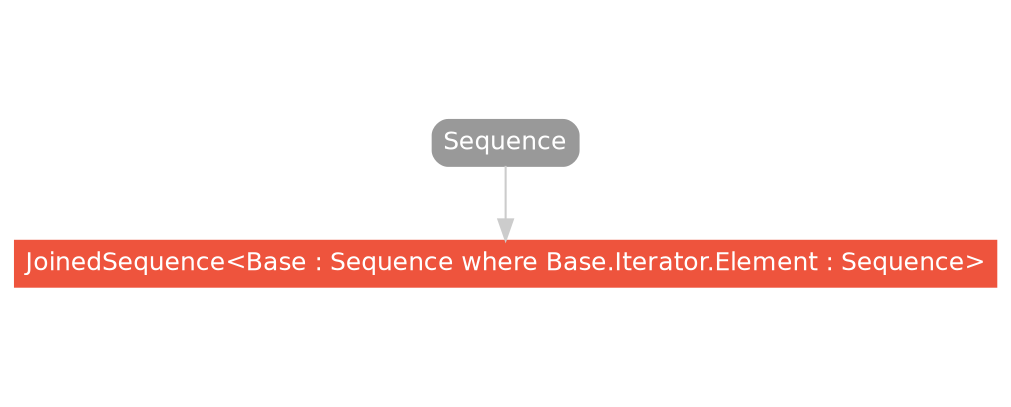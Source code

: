 strict digraph "JoinedSequence<Base : Sequence where Base.Iterator.Element : Sequence> - Type Hierarchy - SwiftDoc.org" {
    pad="0.1,0.8"
    node [shape=box, style="filled,rounded", color="#999999", fillcolor="#999999", fontcolor=white, fontname=Helvetica, fontnames="Helvetica,sansserif", fontsize=12, margin="0.07,0.05", height="0.3"]
    edge [color="#cccccc"]
    "JoinedSequence<Base : Sequence where Base.Iterator.Element : Sequence>" [URL="/type/JoinedSequence/", style="filled", fillcolor="#ee543d", color="#ee543d"]
    "Sequence" [URL="/protocol/Sequence/hierarchy/"]    "Sequence" -> "JoinedSequence<Base : Sequence where Base.Iterator.Element : Sequence>"
    subgraph Types {
        rank = max; "JoinedSequence<Base : Sequence where Base.Iterator.Element : Sequence>";
    }
}